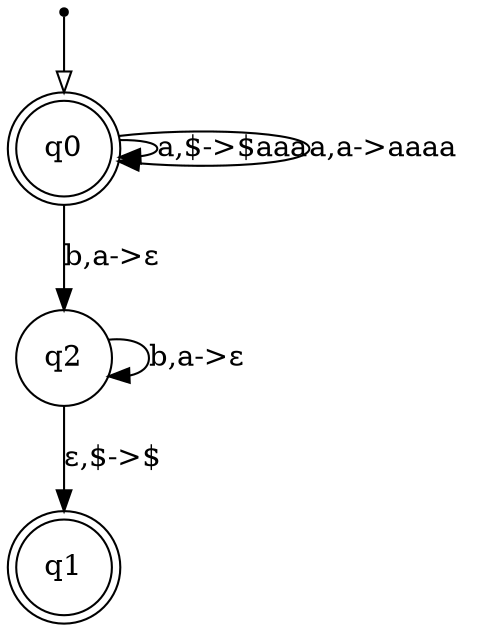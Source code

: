 digraph {
  node [shape=point]; __start;
  node [shape = doublecircle]; q0;
  node [shape = doublecircle]; q1;
  node [shape = circle]; q2;

  __start -> q0 [arrowhead = empty];
  q0 -> q0 [label = "a,$->$aaa"];
  q0 -> q0 [label = "a,a->aaaa"];
  q0 -> q2 [label = "b,a->ε"];
  q2 -> q2 [label = "b,a->ε"];
  q2 -> q1 [label = "ε,$->$"];
}